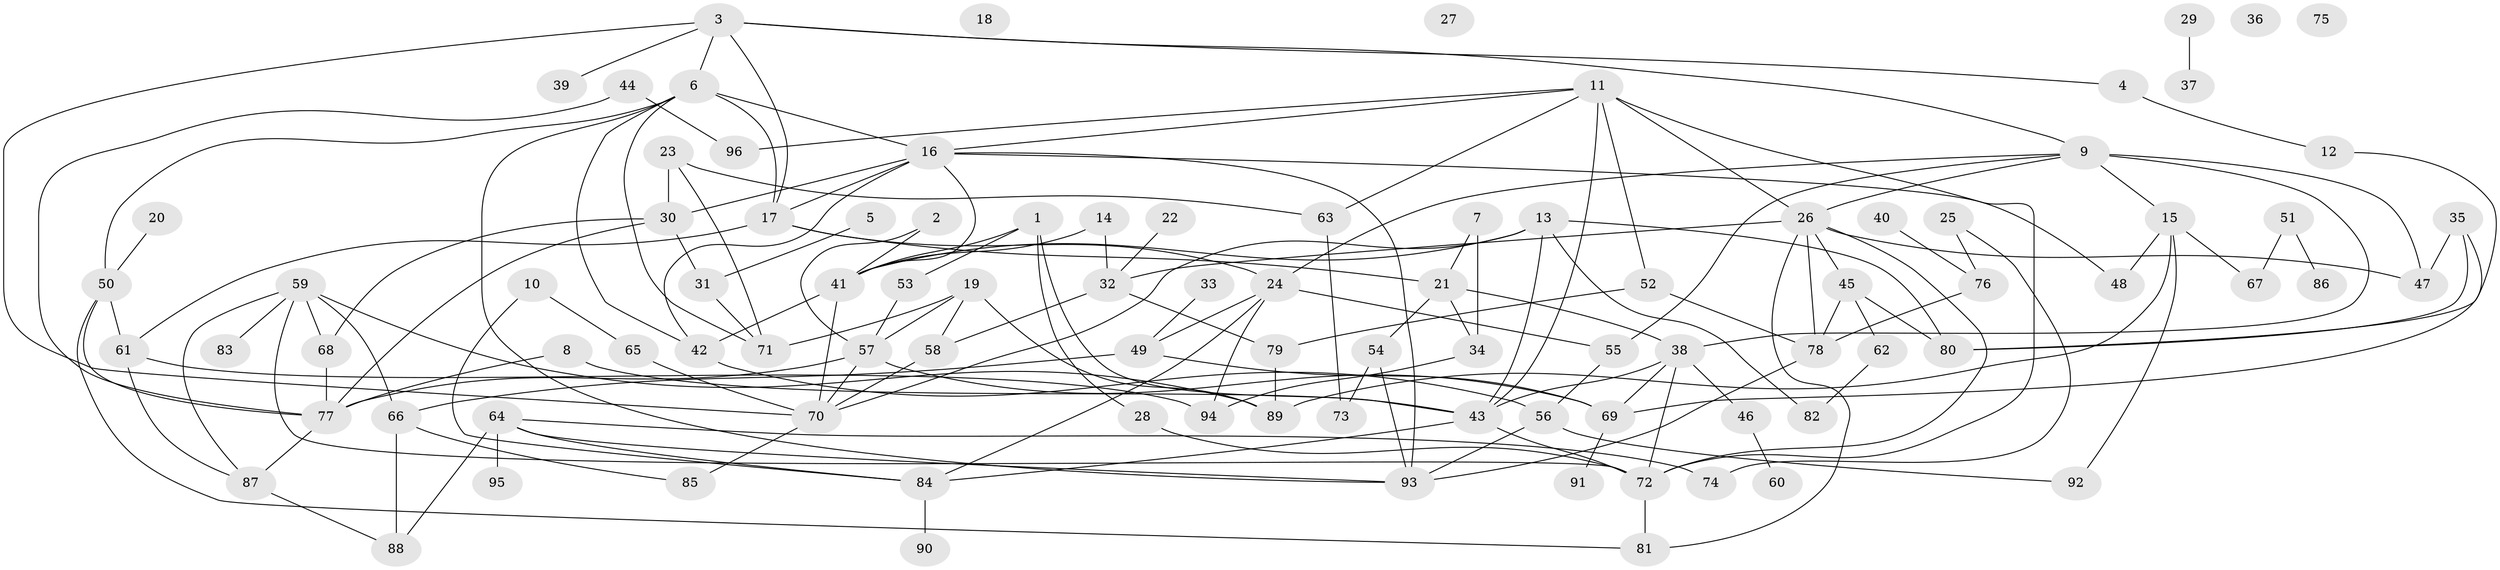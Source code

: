 // Generated by graph-tools (version 1.1) at 2025/33/03/09/25 02:33:26]
// undirected, 96 vertices, 160 edges
graph export_dot {
graph [start="1"]
  node [color=gray90,style=filled];
  1;
  2;
  3;
  4;
  5;
  6;
  7;
  8;
  9;
  10;
  11;
  12;
  13;
  14;
  15;
  16;
  17;
  18;
  19;
  20;
  21;
  22;
  23;
  24;
  25;
  26;
  27;
  28;
  29;
  30;
  31;
  32;
  33;
  34;
  35;
  36;
  37;
  38;
  39;
  40;
  41;
  42;
  43;
  44;
  45;
  46;
  47;
  48;
  49;
  50;
  51;
  52;
  53;
  54;
  55;
  56;
  57;
  58;
  59;
  60;
  61;
  62;
  63;
  64;
  65;
  66;
  67;
  68;
  69;
  70;
  71;
  72;
  73;
  74;
  75;
  76;
  77;
  78;
  79;
  80;
  81;
  82;
  83;
  84;
  85;
  86;
  87;
  88;
  89;
  90;
  91;
  92;
  93;
  94;
  95;
  96;
  1 -- 28;
  1 -- 41;
  1 -- 43;
  1 -- 53;
  2 -- 41;
  2 -- 57;
  3 -- 4;
  3 -- 6;
  3 -- 9;
  3 -- 17;
  3 -- 39;
  3 -- 70;
  4 -- 12;
  5 -- 31;
  6 -- 16;
  6 -- 17;
  6 -- 42;
  6 -- 50;
  6 -- 71;
  6 -- 93;
  7 -- 21;
  7 -- 34;
  8 -- 43;
  8 -- 77;
  9 -- 15;
  9 -- 24;
  9 -- 26;
  9 -- 38;
  9 -- 47;
  9 -- 55;
  10 -- 65;
  10 -- 84;
  11 -- 16;
  11 -- 26;
  11 -- 43;
  11 -- 52;
  11 -- 63;
  11 -- 72;
  11 -- 96;
  12 -- 80;
  13 -- 41;
  13 -- 43;
  13 -- 70;
  13 -- 80;
  13 -- 82;
  14 -- 32;
  14 -- 41;
  15 -- 48;
  15 -- 67;
  15 -- 89;
  15 -- 92;
  16 -- 17;
  16 -- 30;
  16 -- 41;
  16 -- 42;
  16 -- 48;
  16 -- 93;
  17 -- 21;
  17 -- 24;
  17 -- 61;
  19 -- 57;
  19 -- 58;
  19 -- 71;
  19 -- 89;
  20 -- 50;
  21 -- 34;
  21 -- 38;
  21 -- 54;
  22 -- 32;
  23 -- 30;
  23 -- 63;
  23 -- 71;
  24 -- 49;
  24 -- 55;
  24 -- 84;
  24 -- 94;
  25 -- 74;
  25 -- 76;
  26 -- 32;
  26 -- 45;
  26 -- 47;
  26 -- 72;
  26 -- 78;
  26 -- 81;
  28 -- 72;
  29 -- 37;
  30 -- 31;
  30 -- 68;
  30 -- 77;
  31 -- 71;
  32 -- 58;
  32 -- 79;
  33 -- 49;
  34 -- 94;
  35 -- 47;
  35 -- 69;
  35 -- 80;
  38 -- 43;
  38 -- 46;
  38 -- 69;
  38 -- 72;
  40 -- 76;
  41 -- 42;
  41 -- 70;
  42 -- 56;
  43 -- 72;
  43 -- 84;
  44 -- 77;
  44 -- 96;
  45 -- 62;
  45 -- 78;
  45 -- 80;
  46 -- 60;
  49 -- 66;
  49 -- 69;
  50 -- 61;
  50 -- 77;
  50 -- 81;
  51 -- 67;
  51 -- 86;
  52 -- 78;
  52 -- 79;
  53 -- 57;
  54 -- 73;
  54 -- 93;
  55 -- 56;
  56 -- 92;
  56 -- 93;
  57 -- 69;
  57 -- 70;
  57 -- 77;
  58 -- 70;
  59 -- 66;
  59 -- 68;
  59 -- 72;
  59 -- 83;
  59 -- 87;
  59 -- 89;
  61 -- 87;
  61 -- 94;
  62 -- 82;
  63 -- 73;
  64 -- 74;
  64 -- 84;
  64 -- 88;
  64 -- 93;
  64 -- 95;
  65 -- 70;
  66 -- 85;
  66 -- 88;
  68 -- 77;
  69 -- 91;
  70 -- 85;
  72 -- 81;
  76 -- 78;
  77 -- 87;
  78 -- 93;
  79 -- 89;
  84 -- 90;
  87 -- 88;
}
